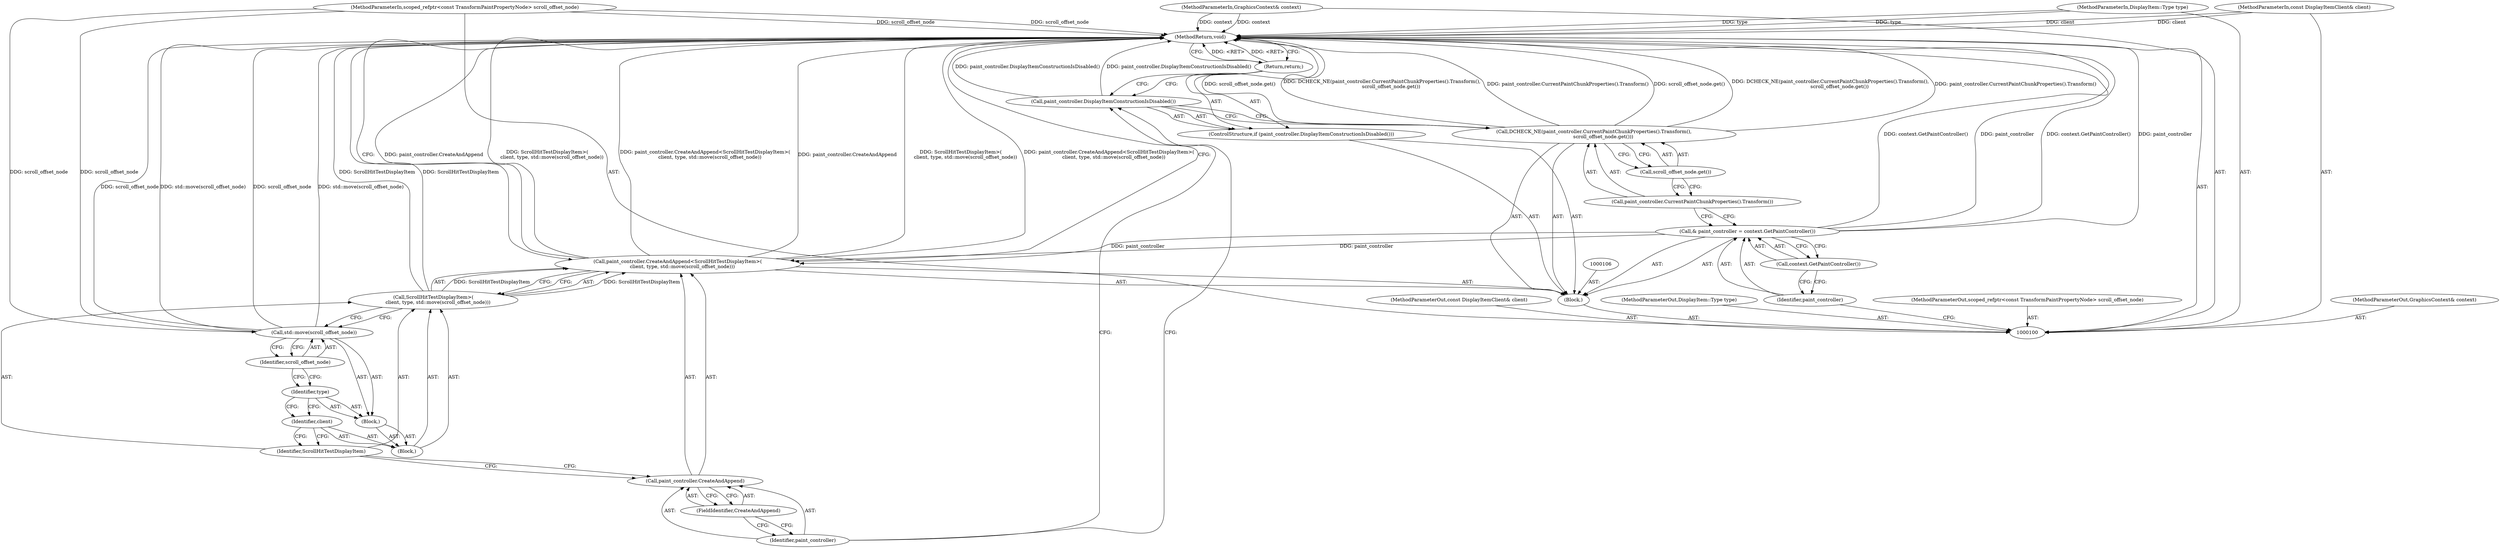 digraph "1_Chrome_f911e11e7f6b5c0d6f5ee694a9871de6619889f7_50" {
"1000128" [label="(MethodReturn,void)"];
"1000113" [label="(ControlStructure,if (paint_controller.DisplayItemConstructionIsDisabled()))"];
"1000114" [label="(Call,paint_controller.DisplayItemConstructionIsDisabled())"];
"1000115" [label="(Return,return;)"];
"1000119" [label="(FieldIdentifier,CreateAndAppend)"];
"1000116" [label="(Call,paint_controller.CreateAndAppend<ScrollHitTestDisplayItem>(\n      client, type, std::move(scroll_offset_node)))"];
"1000117" [label="(Call,paint_controller.CreateAndAppend)"];
"1000118" [label="(Identifier,paint_controller)"];
"1000120" [label="(Call,ScrollHitTestDisplayItem>(\n      client, type, std::move(scroll_offset_node)))"];
"1000121" [label="(Identifier,ScrollHitTestDisplayItem)"];
"1000124" [label="(Block,)"];
"1000125" [label="(Identifier,type)"];
"1000126" [label="(Call,std::move(scroll_offset_node))"];
"1000127" [label="(Identifier,scroll_offset_node)"];
"1000122" [label="(Block,)"];
"1000123" [label="(Identifier,client)"];
"1000101" [label="(MethodParameterIn,GraphicsContext& context)"];
"1000178" [label="(MethodParameterOut,GraphicsContext& context)"];
"1000102" [label="(MethodParameterIn,const DisplayItemClient& client)"];
"1000179" [label="(MethodParameterOut,const DisplayItemClient& client)"];
"1000103" [label="(MethodParameterIn,DisplayItem::Type type)"];
"1000180" [label="(MethodParameterOut,DisplayItem::Type type)"];
"1000104" [label="(MethodParameterIn,scoped_refptr<const TransformPaintPropertyNode> scroll_offset_node)"];
"1000181" [label="(MethodParameterOut,scoped_refptr<const TransformPaintPropertyNode> scroll_offset_node)"];
"1000105" [label="(Block,)"];
"1000107" [label="(Call,& paint_controller = context.GetPaintController())"];
"1000108" [label="(Identifier,paint_controller)"];
"1000109" [label="(Call,context.GetPaintController())"];
"1000111" [label="(Call,paint_controller.CurrentPaintChunkProperties().Transform())"];
"1000110" [label="(Call,DCHECK_NE(paint_controller.CurrentPaintChunkProperties().Transform(),\n            scroll_offset_node.get()))"];
"1000112" [label="(Call,scroll_offset_node.get())"];
"1000128" -> "1000100"  [label="AST: "];
"1000128" -> "1000115"  [label="CFG: "];
"1000128" -> "1000116"  [label="CFG: "];
"1000116" -> "1000128"  [label="DDG: paint_controller.CreateAndAppend"];
"1000116" -> "1000128"  [label="DDG: ScrollHitTestDisplayItem>(\n      client, type, std::move(scroll_offset_node))"];
"1000116" -> "1000128"  [label="DDG: paint_controller.CreateAndAppend<ScrollHitTestDisplayItem>(\n      client, type, std::move(scroll_offset_node))"];
"1000126" -> "1000128"  [label="DDG: std::move(scroll_offset_node)"];
"1000126" -> "1000128"  [label="DDG: scroll_offset_node"];
"1000107" -> "1000128"  [label="DDG: paint_controller"];
"1000107" -> "1000128"  [label="DDG: context.GetPaintController()"];
"1000104" -> "1000128"  [label="DDG: scroll_offset_node"];
"1000114" -> "1000128"  [label="DDG: paint_controller.DisplayItemConstructionIsDisabled()"];
"1000103" -> "1000128"  [label="DDG: type"];
"1000120" -> "1000128"  [label="DDG: ScrollHitTestDisplayItem"];
"1000102" -> "1000128"  [label="DDG: client"];
"1000110" -> "1000128"  [label="DDG: scroll_offset_node.get()"];
"1000110" -> "1000128"  [label="DDG: DCHECK_NE(paint_controller.CurrentPaintChunkProperties().Transform(),\n            scroll_offset_node.get())"];
"1000110" -> "1000128"  [label="DDG: paint_controller.CurrentPaintChunkProperties().Transform()"];
"1000101" -> "1000128"  [label="DDG: context"];
"1000115" -> "1000128"  [label="DDG: <RET>"];
"1000113" -> "1000105"  [label="AST: "];
"1000114" -> "1000113"  [label="AST: "];
"1000115" -> "1000113"  [label="AST: "];
"1000114" -> "1000113"  [label="AST: "];
"1000114" -> "1000110"  [label="CFG: "];
"1000115" -> "1000114"  [label="CFG: "];
"1000118" -> "1000114"  [label="CFG: "];
"1000114" -> "1000128"  [label="DDG: paint_controller.DisplayItemConstructionIsDisabled()"];
"1000115" -> "1000113"  [label="AST: "];
"1000115" -> "1000114"  [label="CFG: "];
"1000128" -> "1000115"  [label="CFG: "];
"1000115" -> "1000128"  [label="DDG: <RET>"];
"1000119" -> "1000117"  [label="AST: "];
"1000119" -> "1000118"  [label="CFG: "];
"1000117" -> "1000119"  [label="CFG: "];
"1000116" -> "1000105"  [label="AST: "];
"1000116" -> "1000120"  [label="CFG: "];
"1000117" -> "1000116"  [label="AST: "];
"1000120" -> "1000116"  [label="AST: "];
"1000128" -> "1000116"  [label="CFG: "];
"1000116" -> "1000128"  [label="DDG: paint_controller.CreateAndAppend"];
"1000116" -> "1000128"  [label="DDG: ScrollHitTestDisplayItem>(\n      client, type, std::move(scroll_offset_node))"];
"1000116" -> "1000128"  [label="DDG: paint_controller.CreateAndAppend<ScrollHitTestDisplayItem>(\n      client, type, std::move(scroll_offset_node))"];
"1000107" -> "1000116"  [label="DDG: paint_controller"];
"1000120" -> "1000116"  [label="DDG: ScrollHitTestDisplayItem"];
"1000117" -> "1000116"  [label="AST: "];
"1000117" -> "1000119"  [label="CFG: "];
"1000118" -> "1000117"  [label="AST: "];
"1000119" -> "1000117"  [label="AST: "];
"1000121" -> "1000117"  [label="CFG: "];
"1000118" -> "1000117"  [label="AST: "];
"1000118" -> "1000114"  [label="CFG: "];
"1000119" -> "1000118"  [label="CFG: "];
"1000120" -> "1000116"  [label="AST: "];
"1000120" -> "1000126"  [label="CFG: "];
"1000121" -> "1000120"  [label="AST: "];
"1000122" -> "1000120"  [label="AST: "];
"1000116" -> "1000120"  [label="CFG: "];
"1000120" -> "1000128"  [label="DDG: ScrollHitTestDisplayItem"];
"1000120" -> "1000116"  [label="DDG: ScrollHitTestDisplayItem"];
"1000121" -> "1000120"  [label="AST: "];
"1000121" -> "1000117"  [label="CFG: "];
"1000123" -> "1000121"  [label="CFG: "];
"1000124" -> "1000122"  [label="AST: "];
"1000125" -> "1000124"  [label="AST: "];
"1000126" -> "1000124"  [label="AST: "];
"1000125" -> "1000124"  [label="AST: "];
"1000125" -> "1000123"  [label="CFG: "];
"1000127" -> "1000125"  [label="CFG: "];
"1000126" -> "1000124"  [label="AST: "];
"1000126" -> "1000127"  [label="CFG: "];
"1000127" -> "1000126"  [label="AST: "];
"1000120" -> "1000126"  [label="CFG: "];
"1000126" -> "1000128"  [label="DDG: std::move(scroll_offset_node)"];
"1000126" -> "1000128"  [label="DDG: scroll_offset_node"];
"1000104" -> "1000126"  [label="DDG: scroll_offset_node"];
"1000127" -> "1000126"  [label="AST: "];
"1000127" -> "1000125"  [label="CFG: "];
"1000126" -> "1000127"  [label="CFG: "];
"1000122" -> "1000120"  [label="AST: "];
"1000123" -> "1000122"  [label="AST: "];
"1000124" -> "1000122"  [label="AST: "];
"1000123" -> "1000122"  [label="AST: "];
"1000123" -> "1000121"  [label="CFG: "];
"1000125" -> "1000123"  [label="CFG: "];
"1000101" -> "1000100"  [label="AST: "];
"1000101" -> "1000128"  [label="DDG: context"];
"1000178" -> "1000100"  [label="AST: "];
"1000102" -> "1000100"  [label="AST: "];
"1000102" -> "1000128"  [label="DDG: client"];
"1000179" -> "1000100"  [label="AST: "];
"1000103" -> "1000100"  [label="AST: "];
"1000103" -> "1000128"  [label="DDG: type"];
"1000180" -> "1000100"  [label="AST: "];
"1000104" -> "1000100"  [label="AST: "];
"1000104" -> "1000128"  [label="DDG: scroll_offset_node"];
"1000104" -> "1000126"  [label="DDG: scroll_offset_node"];
"1000181" -> "1000100"  [label="AST: "];
"1000105" -> "1000100"  [label="AST: "];
"1000106" -> "1000105"  [label="AST: "];
"1000107" -> "1000105"  [label="AST: "];
"1000110" -> "1000105"  [label="AST: "];
"1000113" -> "1000105"  [label="AST: "];
"1000116" -> "1000105"  [label="AST: "];
"1000107" -> "1000105"  [label="AST: "];
"1000107" -> "1000109"  [label="CFG: "];
"1000108" -> "1000107"  [label="AST: "];
"1000109" -> "1000107"  [label="AST: "];
"1000111" -> "1000107"  [label="CFG: "];
"1000107" -> "1000128"  [label="DDG: paint_controller"];
"1000107" -> "1000128"  [label="DDG: context.GetPaintController()"];
"1000107" -> "1000116"  [label="DDG: paint_controller"];
"1000108" -> "1000107"  [label="AST: "];
"1000108" -> "1000100"  [label="CFG: "];
"1000109" -> "1000108"  [label="CFG: "];
"1000109" -> "1000107"  [label="AST: "];
"1000109" -> "1000108"  [label="CFG: "];
"1000107" -> "1000109"  [label="CFG: "];
"1000111" -> "1000110"  [label="AST: "];
"1000111" -> "1000107"  [label="CFG: "];
"1000112" -> "1000111"  [label="CFG: "];
"1000110" -> "1000105"  [label="AST: "];
"1000110" -> "1000112"  [label="CFG: "];
"1000111" -> "1000110"  [label="AST: "];
"1000112" -> "1000110"  [label="AST: "];
"1000114" -> "1000110"  [label="CFG: "];
"1000110" -> "1000128"  [label="DDG: scroll_offset_node.get()"];
"1000110" -> "1000128"  [label="DDG: DCHECK_NE(paint_controller.CurrentPaintChunkProperties().Transform(),\n            scroll_offset_node.get())"];
"1000110" -> "1000128"  [label="DDG: paint_controller.CurrentPaintChunkProperties().Transform()"];
"1000112" -> "1000110"  [label="AST: "];
"1000112" -> "1000111"  [label="CFG: "];
"1000110" -> "1000112"  [label="CFG: "];
}
